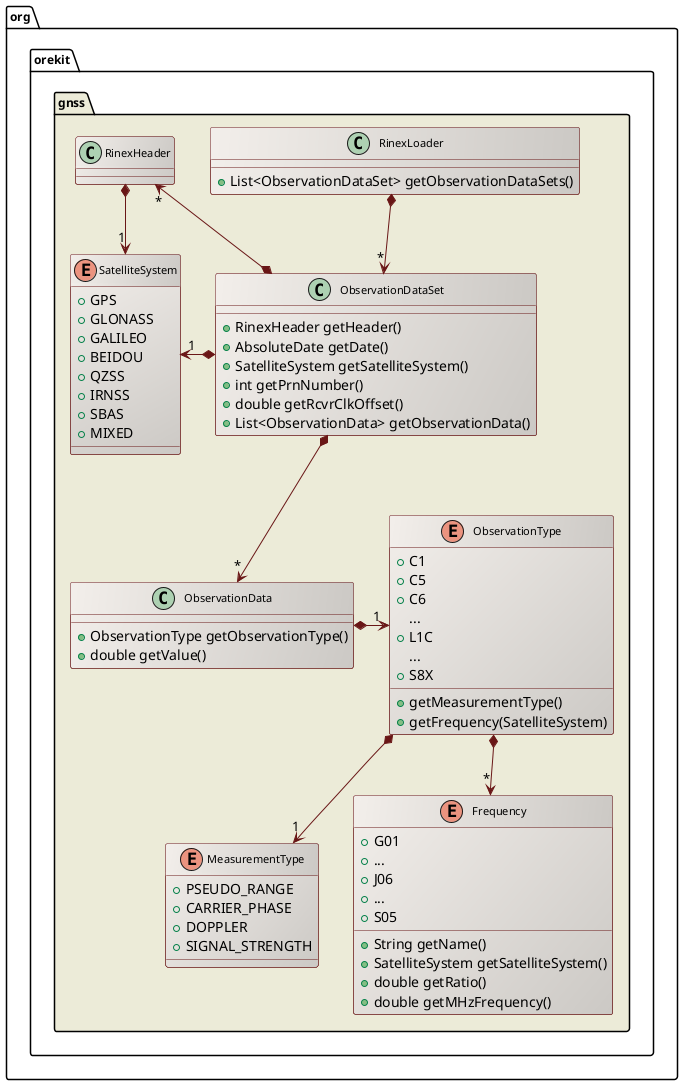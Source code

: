 ' Copyright 2002-2020 CS Group
' Licensed to CS Group (CS) under one or more
' contributor license agreements.  See the NOTICE file distributed with
' this work for additional information regarding copyright ownership.
' CS licenses this file to You under the Apache License, Version 2.0
' (the "License"); you may not use this file except in compliance with
' the License.  You may obtain a copy of the License at
'
'   http://www.apache.org/licenses/LICENSE-2.0
'
' Unless required by applicable law or agreed to in writing, software
' distributed under the License is distributed on an "AS IS" BASIS,
' WITHOUT WARRANTIES OR CONDITIONS OF ANY KIND, either express or implied.
' See the License for the specific language governing permissions and
' limitations under the License.

@startuml

  skinparam svek                  true
  skinparam ClassBackgroundColor  #F3EFEB/CCC9C5
  skinparam ClassArrowColor       #691616
  skinparam ClassBorderColor      #691616
  skinparam NoteBackgroundColor   #F3EFEB
  skinparam NoteBorderColor       #691616
  skinparam NoteFontColor         #691616
  skinparam ClassFontSize         11
  skinparam PackageFontSize       12

  package org.orekit.gnss #ECEBD8 {

    class RinexLoader {
      +List<ObservationDataSet> getObservationDataSets()
    }

    enum SatelliteSystem {
      +GPS
      +GLONASS
      +GALILEO
      +BEIDOU
      +QZSS
      +IRNSS
      +SBAS
      +MIXED
    }

    enum ObservationType {
      +C1
      +C5
      +C6
      ...
      +L1C
      ...
      +S8X
      +getMeasurementType()
      +getFrequency(SatelliteSystem)
    }

    enum MeasurementType {
      +PSEUDO_RANGE
      +CARRIER_PHASE
      +DOPPLER
      +SIGNAL_STRENGTH
    }

    enum Frequency {
      +G01
      +...
      +J06
      +...
      +S05
      +String getName()
      +SatelliteSystem getSatelliteSystem()
      +double getRatio()
      +double getMHzFrequency()
    }

    class ObservationData {
      +ObservationType getObservationType()
      +double getValue()
    }

    class ObservationDataSet {
      +RinexHeader getHeader()
      +AbsoluteDate getDate()
      +SatelliteSystem getSatelliteSystem()
      +int getPrnNumber()
      +double getRcvrClkOffset()
      +List<ObservationData> getObservationData()
    }

    ObservationDataSet *-left-> "1" SatelliteSystem
    RinexHeader        *--> "1" SatelliteSystem
    RinexHeader        "*" <--* ObservationDataSet
    RinexLoader        *--> "*" ObservationDataSet
    ObservationDataSet *--> "*" ObservationData
    ObservationType  "1" <-left-* ObservationData
    ObservationType    *--> "1" MeasurementType
    ObservationType    *--> "*" Frequency
  }

@enduml

